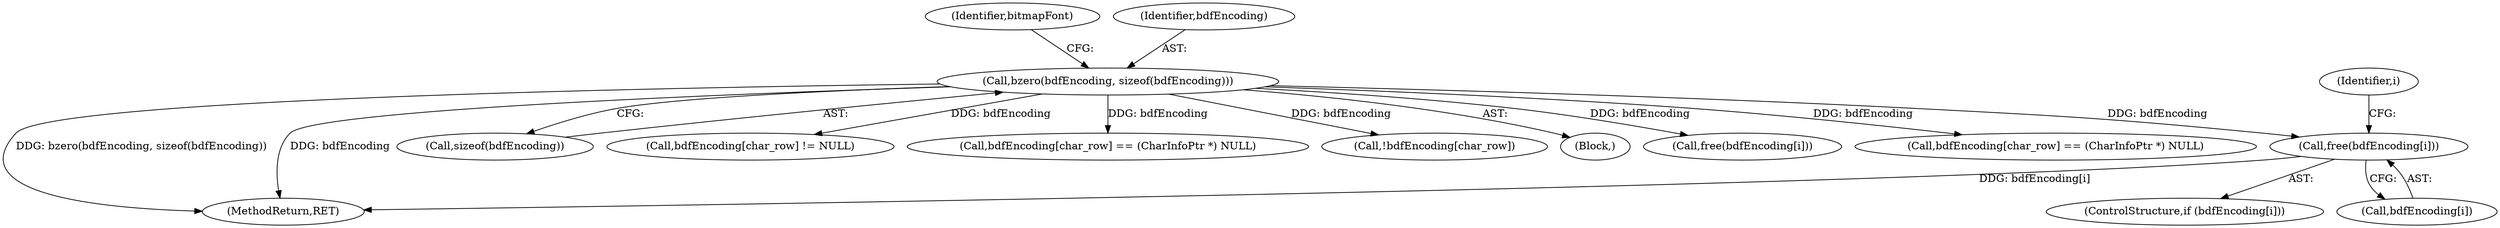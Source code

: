 digraph "0_libxfont_4d024ac10f964f6bd372ae0dd14f02772a6e5f63@API" {
"1001218" [label="(Call,free(bdfEncoding[i]))"];
"1000182" [label="(Call,bzero(bdfEncoding, sizeof(bdfEncoding)))"];
"1001224" [label="(MethodReturn,RET)"];
"1000188" [label="(Identifier,bitmapFont)"];
"1001213" [label="(Identifier,i)"];
"1000184" [label="(Call,sizeof(bdfEncoding))"];
"1000617" [label="(Call,bdfEncoding[char_row] != NULL)"];
"1000182" [label="(Call,bzero(bdfEncoding, sizeof(bdfEncoding)))"];
"1000183" [label="(Identifier,bdfEncoding)"];
"1001219" [label="(Call,bdfEncoding[i])"];
"1000566" [label="(Call,bdfEncoding[char_row] == (CharInfoPtr *) NULL)"];
"1000584" [label="(Call,!bdfEncoding[char_row])"];
"1000123" [label="(Block,)"];
"1001198" [label="(Call,free(bdfEncoding[i]))"];
"1001077" [label="(Call,bdfEncoding[char_row] == (CharInfoPtr *) NULL)"];
"1001214" [label="(ControlStructure,if (bdfEncoding[i]))"];
"1001218" [label="(Call,free(bdfEncoding[i]))"];
"1001218" -> "1001214"  [label="AST: "];
"1001218" -> "1001219"  [label="CFG: "];
"1001219" -> "1001218"  [label="AST: "];
"1001213" -> "1001218"  [label="CFG: "];
"1001218" -> "1001224"  [label="DDG: bdfEncoding[i]"];
"1000182" -> "1001218"  [label="DDG: bdfEncoding"];
"1000182" -> "1000123"  [label="AST: "];
"1000182" -> "1000184"  [label="CFG: "];
"1000183" -> "1000182"  [label="AST: "];
"1000184" -> "1000182"  [label="AST: "];
"1000188" -> "1000182"  [label="CFG: "];
"1000182" -> "1001224"  [label="DDG: bzero(bdfEncoding, sizeof(bdfEncoding))"];
"1000182" -> "1001224"  [label="DDG: bdfEncoding"];
"1000182" -> "1000566"  [label="DDG: bdfEncoding"];
"1000182" -> "1000584"  [label="DDG: bdfEncoding"];
"1000182" -> "1000617"  [label="DDG: bdfEncoding"];
"1000182" -> "1001077"  [label="DDG: bdfEncoding"];
"1000182" -> "1001198"  [label="DDG: bdfEncoding"];
}
